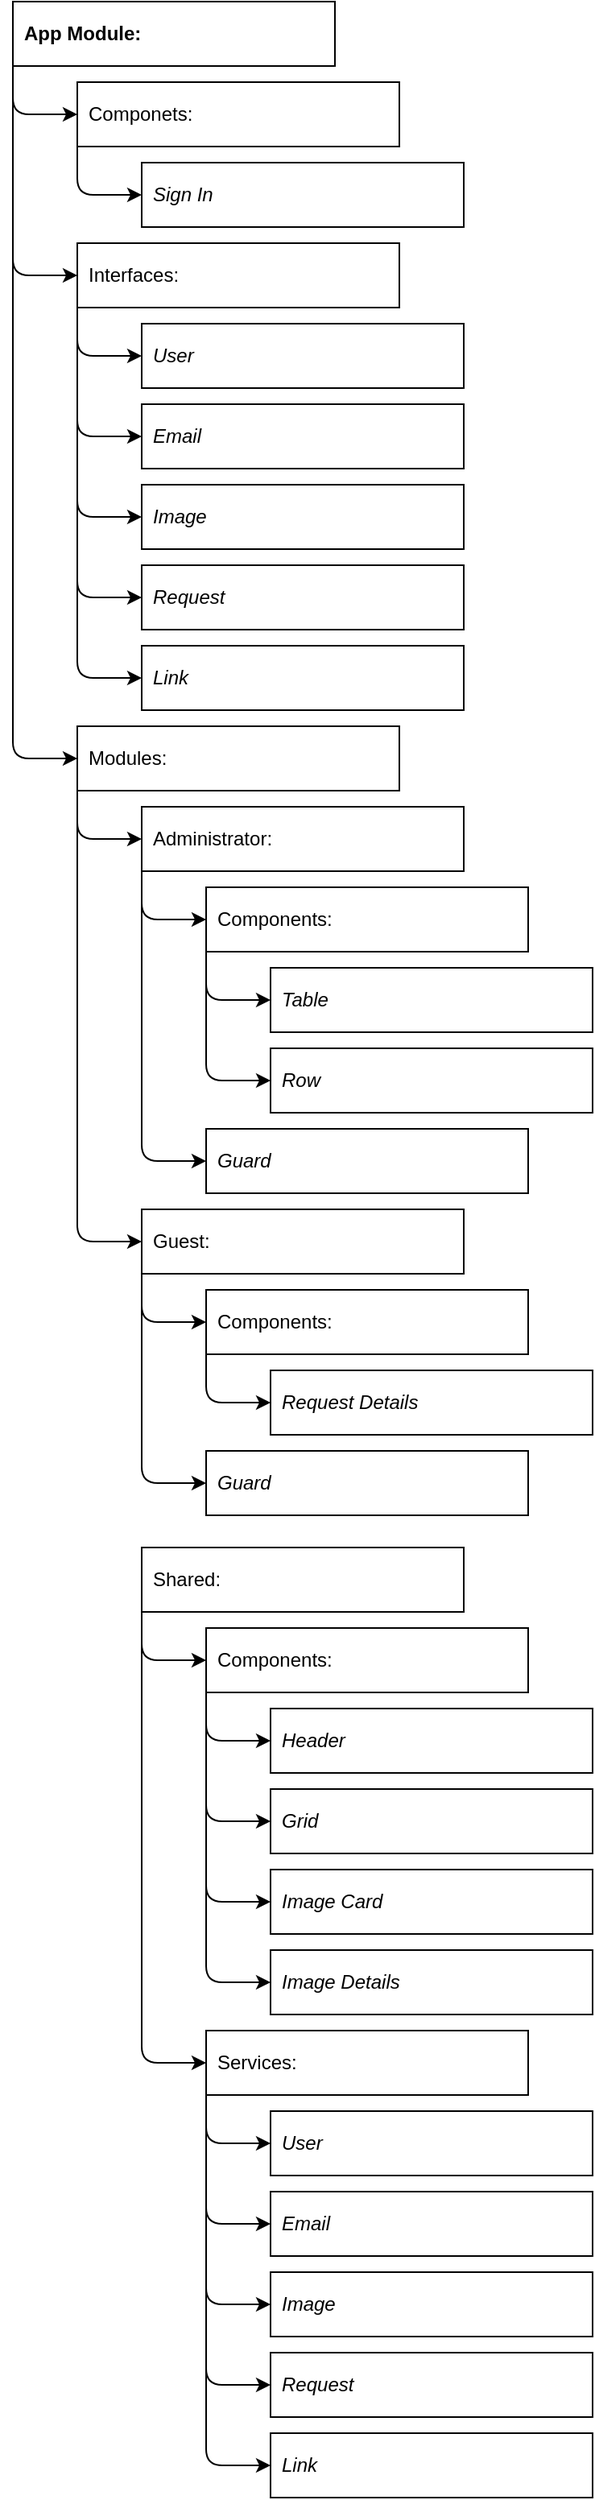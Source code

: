 <mxfile>
    <diagram id="AA2Y2U_JIJL0sAKGaOSc" name="Page-1">
        <mxGraphModel dx="1710" dy="1073" grid="1" gridSize="10" guides="1" tooltips="1" connect="1" arrows="1" fold="1" page="1" pageScale="1" pageWidth="827" pageHeight="1169" math="0" shadow="0">
            <root>
                <mxCell id="0"/>
                <mxCell id="1" parent="0"/>
                <mxCell id="6" style="edgeStyle=none;html=1;exitX=0;exitY=1;exitDx=0;exitDy=0;entryX=0;entryY=0.5;entryDx=0;entryDy=0;" edge="1" parent="1" source="3" target="4">
                    <mxGeometry relative="1" as="geometry">
                        <Array as="points">
                            <mxPoint x="160" y="150"/>
                        </Array>
                    </mxGeometry>
                </mxCell>
                <mxCell id="19" style="edgeStyle=none;html=1;exitX=0;exitY=1;exitDx=0;exitDy=0;entryX=0;entryY=0.5;entryDx=0;entryDy=0;" edge="1" parent="1" source="3" target="8">
                    <mxGeometry relative="1" as="geometry">
                        <Array as="points">
                            <mxPoint x="160" y="250"/>
                        </Array>
                    </mxGeometry>
                </mxCell>
                <mxCell id="31" style="edgeStyle=none;html=1;exitX=0;exitY=1;exitDx=0;exitDy=0;entryX=0;entryY=0.5;entryDx=0;entryDy=0;" edge="1" parent="1" source="3" target="20">
                    <mxGeometry relative="1" as="geometry">
                        <Array as="points">
                            <mxPoint x="160" y="550"/>
                        </Array>
                    </mxGeometry>
                </mxCell>
                <mxCell id="3" value="&lt;b&gt;App Module:&lt;/b&gt;" style="rounded=0;whiteSpace=wrap;html=1;align=left;spacingLeft=5;spacingBottom=5;spacingRight=5;spacingTop=5;" vertex="1" parent="1">
                    <mxGeometry x="160" y="80" width="200" height="40" as="geometry"/>
                </mxCell>
                <mxCell id="7" style="edgeStyle=none;html=1;exitX=0;exitY=1;exitDx=0;exitDy=0;entryX=0;entryY=0.5;entryDx=0;entryDy=0;" edge="1" parent="1" source="4" target="5">
                    <mxGeometry relative="1" as="geometry">
                        <Array as="points">
                            <mxPoint x="200" y="200"/>
                        </Array>
                    </mxGeometry>
                </mxCell>
                <mxCell id="4" value="Componets:" style="rounded=0;whiteSpace=wrap;html=1;align=left;spacingLeft=5;spacingBottom=5;spacingRight=5;spacingTop=5;" vertex="1" parent="1">
                    <mxGeometry x="200" y="130" width="200" height="40" as="geometry"/>
                </mxCell>
                <mxCell id="5" value="Sign In" style="rounded=0;whiteSpace=wrap;html=1;align=left;spacingLeft=5;spacingBottom=5;spacingRight=5;spacingTop=5;fontStyle=2" vertex="1" parent="1">
                    <mxGeometry x="240" y="180" width="200" height="40" as="geometry"/>
                </mxCell>
                <mxCell id="14" style="edgeStyle=none;html=1;exitX=0;exitY=1;exitDx=0;exitDy=0;entryX=0;entryY=0.5;entryDx=0;entryDy=0;" edge="1" parent="1" source="8" target="9">
                    <mxGeometry relative="1" as="geometry">
                        <Array as="points">
                            <mxPoint x="200" y="300"/>
                        </Array>
                    </mxGeometry>
                </mxCell>
                <mxCell id="15" style="edgeStyle=none;html=1;exitX=0;exitY=1;exitDx=0;exitDy=0;entryX=0;entryY=0.5;entryDx=0;entryDy=0;" edge="1" parent="1" source="8" target="10">
                    <mxGeometry relative="1" as="geometry">
                        <Array as="points">
                            <mxPoint x="200" y="350"/>
                        </Array>
                    </mxGeometry>
                </mxCell>
                <mxCell id="16" style="edgeStyle=none;html=1;exitX=0;exitY=1;exitDx=0;exitDy=0;entryX=0;entryY=0.5;entryDx=0;entryDy=0;" edge="1" parent="1" source="8" target="11">
                    <mxGeometry relative="1" as="geometry">
                        <Array as="points">
                            <mxPoint x="200" y="400"/>
                        </Array>
                    </mxGeometry>
                </mxCell>
                <mxCell id="17" style="edgeStyle=none;html=1;exitX=0;exitY=1;exitDx=0;exitDy=0;entryX=0;entryY=0.5;entryDx=0;entryDy=0;" edge="1" parent="1" source="8" target="12">
                    <mxGeometry relative="1" as="geometry">
                        <Array as="points">
                            <mxPoint x="200" y="450"/>
                        </Array>
                    </mxGeometry>
                </mxCell>
                <mxCell id="18" style="edgeStyle=none;html=1;exitX=0;exitY=1;exitDx=0;exitDy=0;entryX=0;entryY=0.5;entryDx=0;entryDy=0;" edge="1" parent="1" source="8" target="13">
                    <mxGeometry relative="1" as="geometry">
                        <Array as="points">
                            <mxPoint x="200" y="500"/>
                        </Array>
                    </mxGeometry>
                </mxCell>
                <mxCell id="8" value="Interfaces:" style="rounded=0;whiteSpace=wrap;html=1;align=left;spacingLeft=5;spacingBottom=5;spacingRight=5;spacingTop=5;" vertex="1" parent="1">
                    <mxGeometry x="200" y="230" width="200" height="40" as="geometry"/>
                </mxCell>
                <mxCell id="9" value="User" style="rounded=0;whiteSpace=wrap;html=1;align=left;spacingLeft=5;spacingBottom=5;spacingRight=5;spacingTop=5;fontStyle=2" vertex="1" parent="1">
                    <mxGeometry x="240" y="280" width="200" height="40" as="geometry"/>
                </mxCell>
                <mxCell id="10" value="Email" style="rounded=0;whiteSpace=wrap;html=1;align=left;spacingLeft=5;spacingBottom=5;spacingRight=5;spacingTop=5;fontStyle=2" vertex="1" parent="1">
                    <mxGeometry x="240" y="330" width="200" height="40" as="geometry"/>
                </mxCell>
                <mxCell id="11" value="Image" style="rounded=0;whiteSpace=wrap;html=1;align=left;spacingLeft=5;spacingBottom=5;spacingRight=5;spacingTop=5;fontStyle=2" vertex="1" parent="1">
                    <mxGeometry x="240" y="380" width="200" height="40" as="geometry"/>
                </mxCell>
                <mxCell id="12" value="Request" style="rounded=0;whiteSpace=wrap;html=1;align=left;spacingLeft=5;spacingBottom=5;spacingRight=5;spacingTop=5;fontStyle=2" vertex="1" parent="1">
                    <mxGeometry x="240" y="430" width="200" height="40" as="geometry"/>
                </mxCell>
                <mxCell id="13" value="Link" style="rounded=0;whiteSpace=wrap;html=1;align=left;spacingLeft=5;spacingBottom=5;spacingRight=5;spacingTop=5;fontStyle=2" vertex="1" parent="1">
                    <mxGeometry x="240" y="480" width="200" height="40" as="geometry"/>
                </mxCell>
                <mxCell id="22" style="edgeStyle=none;html=1;exitX=0;exitY=1;exitDx=0;exitDy=0;entryX=0;entryY=0.5;entryDx=0;entryDy=0;" edge="1" parent="1" source="20" target="21">
                    <mxGeometry relative="1" as="geometry">
                        <Array as="points">
                            <mxPoint x="200" y="600"/>
                        </Array>
                    </mxGeometry>
                </mxCell>
                <mxCell id="37" style="edgeStyle=none;html=1;exitX=0;exitY=1;exitDx=0;exitDy=0;entryX=0;entryY=0.5;entryDx=0;entryDy=0;" edge="1" parent="1" source="20" target="32">
                    <mxGeometry relative="1" as="geometry">
                        <Array as="points">
                            <mxPoint x="200" y="850"/>
                        </Array>
                    </mxGeometry>
                </mxCell>
                <mxCell id="20" value="Modules:" style="rounded=0;whiteSpace=wrap;html=1;align=left;spacingLeft=5;spacingBottom=5;spacingRight=5;spacingTop=5;" vertex="1" parent="1">
                    <mxGeometry x="200" y="530" width="200" height="40" as="geometry"/>
                </mxCell>
                <mxCell id="24" style="edgeStyle=none;html=1;exitX=0;exitY=1;exitDx=0;exitDy=0;entryX=0;entryY=0.5;entryDx=0;entryDy=0;" edge="1" parent="1" source="21" target="23">
                    <mxGeometry relative="1" as="geometry">
                        <Array as="points">
                            <mxPoint x="240" y="650"/>
                        </Array>
                    </mxGeometry>
                </mxCell>
                <mxCell id="30" style="edgeStyle=none;html=1;exitX=0;exitY=0.75;exitDx=0;exitDy=0;entryX=0;entryY=0.5;entryDx=0;entryDy=0;" edge="1" parent="1" source="21" target="29">
                    <mxGeometry relative="1" as="geometry">
                        <Array as="points">
                            <mxPoint x="240" y="800"/>
                        </Array>
                    </mxGeometry>
                </mxCell>
                <mxCell id="21" value="Administrator:" style="rounded=0;whiteSpace=wrap;html=1;align=left;spacingLeft=5;spacingBottom=5;spacingRight=5;spacingTop=5;" vertex="1" parent="1">
                    <mxGeometry x="240" y="580" width="200" height="40" as="geometry"/>
                </mxCell>
                <mxCell id="26" style="edgeStyle=none;html=1;exitX=0;exitY=1;exitDx=0;exitDy=0;entryX=0;entryY=0.5;entryDx=0;entryDy=0;" edge="1" parent="1" source="23" target="25">
                    <mxGeometry relative="1" as="geometry">
                        <Array as="points">
                            <mxPoint x="280" y="700"/>
                        </Array>
                    </mxGeometry>
                </mxCell>
                <mxCell id="28" style="edgeStyle=none;html=1;exitX=0;exitY=1;exitDx=0;exitDy=0;entryX=0;entryY=0.5;entryDx=0;entryDy=0;" edge="1" parent="1" source="23" target="27">
                    <mxGeometry relative="1" as="geometry">
                        <Array as="points">
                            <mxPoint x="280" y="750"/>
                        </Array>
                    </mxGeometry>
                </mxCell>
                <mxCell id="23" value="Components:" style="rounded=0;whiteSpace=wrap;html=1;align=left;spacingLeft=5;spacingBottom=5;spacingRight=5;spacingTop=5;" vertex="1" parent="1">
                    <mxGeometry x="280" y="630" width="200" height="40" as="geometry"/>
                </mxCell>
                <mxCell id="25" value="Table" style="rounded=0;whiteSpace=wrap;html=1;align=left;spacingLeft=5;spacingBottom=5;spacingRight=5;spacingTop=5;fontStyle=2" vertex="1" parent="1">
                    <mxGeometry x="320" y="680" width="200" height="40" as="geometry"/>
                </mxCell>
                <mxCell id="27" value="Row" style="rounded=0;whiteSpace=wrap;html=1;align=left;spacingLeft=5;spacingBottom=5;spacingRight=5;spacingTop=5;fontStyle=2" vertex="1" parent="1">
                    <mxGeometry x="320" y="730" width="200" height="40" as="geometry"/>
                </mxCell>
                <mxCell id="29" value="Guard" style="rounded=0;whiteSpace=wrap;html=1;align=left;spacingLeft=5;spacingBottom=5;spacingRight=5;spacingTop=5;fontStyle=2" vertex="1" parent="1">
                    <mxGeometry x="280" y="780" width="200" height="40" as="geometry"/>
                </mxCell>
                <mxCell id="36" style="edgeStyle=none;html=1;exitX=0;exitY=1;exitDx=0;exitDy=0;entryX=0;entryY=0.5;entryDx=0;entryDy=0;" edge="1" parent="1" source="32" target="33">
                    <mxGeometry relative="1" as="geometry">
                        <Array as="points">
                            <mxPoint x="240" y="900"/>
                        </Array>
                    </mxGeometry>
                </mxCell>
                <mxCell id="39" style="edgeStyle=none;html=1;exitX=0;exitY=1;exitDx=0;exitDy=0;entryX=0;entryY=0.5;entryDx=0;entryDy=0;" edge="1" parent="1" source="32" target="38">
                    <mxGeometry relative="1" as="geometry">
                        <Array as="points">
                            <mxPoint x="240" y="1000"/>
                        </Array>
                    </mxGeometry>
                </mxCell>
                <mxCell id="32" value="Guest:" style="rounded=0;whiteSpace=wrap;html=1;align=left;spacingLeft=5;spacingBottom=5;spacingRight=5;spacingTop=5;" vertex="1" parent="1">
                    <mxGeometry x="240" y="830" width="200" height="40" as="geometry"/>
                </mxCell>
                <mxCell id="35" style="edgeStyle=none;html=1;exitX=0;exitY=1;exitDx=0;exitDy=0;entryX=0;entryY=0.5;entryDx=0;entryDy=0;" edge="1" parent="1" source="33" target="34">
                    <mxGeometry relative="1" as="geometry">
                        <Array as="points">
                            <mxPoint x="280" y="950"/>
                        </Array>
                    </mxGeometry>
                </mxCell>
                <mxCell id="33" value="Components:" style="rounded=0;whiteSpace=wrap;html=1;align=left;spacingLeft=5;spacingBottom=5;spacingRight=5;spacingTop=5;" vertex="1" parent="1">
                    <mxGeometry x="280" y="880" width="200" height="40" as="geometry"/>
                </mxCell>
                <mxCell id="34" value="Request Details" style="rounded=0;whiteSpace=wrap;html=1;align=left;spacingLeft=5;spacingBottom=5;spacingRight=5;spacingTop=5;fontStyle=2" vertex="1" parent="1">
                    <mxGeometry x="320" y="930" width="200" height="40" as="geometry"/>
                </mxCell>
                <mxCell id="38" value="Guard" style="rounded=0;whiteSpace=wrap;html=1;align=left;spacingLeft=5;spacingBottom=5;spacingRight=5;spacingTop=5;fontStyle=2" vertex="1" parent="1">
                    <mxGeometry x="280" y="980" width="200" height="40" as="geometry"/>
                </mxCell>
                <mxCell id="62" style="edgeStyle=none;html=1;exitX=0;exitY=1;exitDx=0;exitDy=0;entryX=0;entryY=0.5;entryDx=0;entryDy=0;" edge="1" parent="1" source="40" target="41">
                    <mxGeometry relative="1" as="geometry">
                        <Array as="points">
                            <mxPoint x="240" y="1110"/>
                        </Array>
                    </mxGeometry>
                </mxCell>
                <mxCell id="63" style="edgeStyle=none;html=1;exitX=0;exitY=1;exitDx=0;exitDy=0;entryX=0;entryY=0.5;entryDx=0;entryDy=0;" edge="1" parent="1" source="40" target="46">
                    <mxGeometry relative="1" as="geometry">
                        <Array as="points">
                            <mxPoint x="240" y="1360"/>
                        </Array>
                    </mxGeometry>
                </mxCell>
                <mxCell id="40" value="Shared:" style="rounded=0;whiteSpace=wrap;html=1;align=left;spacingLeft=5;spacingBottom=5;spacingRight=5;spacingTop=5;" vertex="1" parent="1">
                    <mxGeometry x="240" y="1040" width="200" height="40" as="geometry"/>
                </mxCell>
                <mxCell id="58" style="edgeStyle=none;html=1;exitX=0;exitY=1;exitDx=0;exitDy=0;entryX=0;entryY=0.5;entryDx=0;entryDy=0;" edge="1" parent="1" source="41" target="42">
                    <mxGeometry relative="1" as="geometry">
                        <Array as="points">
                            <mxPoint x="280" y="1160"/>
                        </Array>
                    </mxGeometry>
                </mxCell>
                <mxCell id="59" style="edgeStyle=none;html=1;exitX=0;exitY=1;exitDx=0;exitDy=0;entryX=0;entryY=0.5;entryDx=0;entryDy=0;" edge="1" parent="1" source="41" target="43">
                    <mxGeometry relative="1" as="geometry">
                        <Array as="points">
                            <mxPoint x="280" y="1210"/>
                        </Array>
                    </mxGeometry>
                </mxCell>
                <mxCell id="60" style="edgeStyle=none;html=1;exitX=0;exitY=1;exitDx=0;exitDy=0;entryX=0;entryY=0.5;entryDx=0;entryDy=0;" edge="1" parent="1" source="41" target="44">
                    <mxGeometry relative="1" as="geometry">
                        <Array as="points">
                            <mxPoint x="280" y="1260"/>
                        </Array>
                    </mxGeometry>
                </mxCell>
                <mxCell id="61" style="edgeStyle=none;html=1;exitX=0;exitY=1;exitDx=0;exitDy=0;entryX=0;entryY=0.5;entryDx=0;entryDy=0;" edge="1" parent="1" source="41" target="45">
                    <mxGeometry relative="1" as="geometry">
                        <Array as="points">
                            <mxPoint x="280" y="1310"/>
                        </Array>
                    </mxGeometry>
                </mxCell>
                <mxCell id="41" value="Components:" style="rounded=0;whiteSpace=wrap;html=1;align=left;spacingLeft=5;spacingBottom=5;spacingRight=5;spacingTop=5;" vertex="1" parent="1">
                    <mxGeometry x="280" y="1090" width="200" height="40" as="geometry"/>
                </mxCell>
                <mxCell id="42" value="Header" style="rounded=0;whiteSpace=wrap;html=1;align=left;spacingLeft=5;spacingBottom=5;spacingRight=5;spacingTop=5;fontStyle=2" vertex="1" parent="1">
                    <mxGeometry x="320" y="1140" width="200" height="40" as="geometry"/>
                </mxCell>
                <mxCell id="43" value="Grid" style="rounded=0;whiteSpace=wrap;html=1;align=left;spacingLeft=5;spacingBottom=5;spacingRight=5;spacingTop=5;fontStyle=2" vertex="1" parent="1">
                    <mxGeometry x="320" y="1190" width="200" height="40" as="geometry"/>
                </mxCell>
                <mxCell id="44" value="Image Card" style="rounded=0;whiteSpace=wrap;html=1;align=left;spacingLeft=5;spacingBottom=5;spacingRight=5;spacingTop=5;fontStyle=2" vertex="1" parent="1">
                    <mxGeometry x="320" y="1240" width="200" height="40" as="geometry"/>
                </mxCell>
                <mxCell id="45" value="Image Details" style="rounded=0;whiteSpace=wrap;html=1;align=left;spacingLeft=5;spacingBottom=5;spacingRight=5;spacingTop=5;fontStyle=2" vertex="1" parent="1">
                    <mxGeometry x="320" y="1290" width="200" height="40" as="geometry"/>
                </mxCell>
                <mxCell id="52" style="edgeStyle=none;html=1;exitX=0;exitY=1;exitDx=0;exitDy=0;entryX=0;entryY=0.5;entryDx=0;entryDy=0;" edge="1" parent="1" source="46" target="47">
                    <mxGeometry relative="1" as="geometry">
                        <Array as="points">
                            <mxPoint x="280" y="1410"/>
                        </Array>
                    </mxGeometry>
                </mxCell>
                <mxCell id="54" style="edgeStyle=none;html=1;exitX=0;exitY=1;exitDx=0;exitDy=0;entryX=0;entryY=0.5;entryDx=0;entryDy=0;" edge="1" parent="1" source="46" target="48">
                    <mxGeometry relative="1" as="geometry">
                        <Array as="points">
                            <mxPoint x="280" y="1460"/>
                        </Array>
                    </mxGeometry>
                </mxCell>
                <mxCell id="55" style="edgeStyle=none;html=1;exitX=0;exitY=1;exitDx=0;exitDy=0;entryX=0;entryY=0.5;entryDx=0;entryDy=0;" edge="1" parent="1" source="46" target="49">
                    <mxGeometry relative="1" as="geometry">
                        <Array as="points">
                            <mxPoint x="280" y="1510"/>
                        </Array>
                    </mxGeometry>
                </mxCell>
                <mxCell id="56" style="edgeStyle=none;html=1;exitX=0;exitY=1;exitDx=0;exitDy=0;entryX=0;entryY=0.5;entryDx=0;entryDy=0;" edge="1" parent="1" source="46" target="50">
                    <mxGeometry relative="1" as="geometry">
                        <Array as="points">
                            <mxPoint x="280" y="1560"/>
                        </Array>
                    </mxGeometry>
                </mxCell>
                <mxCell id="57" style="edgeStyle=none;html=1;exitX=0;exitY=1;exitDx=0;exitDy=0;entryX=0;entryY=0.5;entryDx=0;entryDy=0;" edge="1" parent="1" source="46" target="51">
                    <mxGeometry relative="1" as="geometry">
                        <Array as="points">
                            <mxPoint x="280" y="1610"/>
                        </Array>
                    </mxGeometry>
                </mxCell>
                <mxCell id="46" value="Services:" style="rounded=0;whiteSpace=wrap;html=1;align=left;spacingLeft=5;spacingBottom=5;spacingRight=5;spacingTop=5;" vertex="1" parent="1">
                    <mxGeometry x="280" y="1340" width="200" height="40" as="geometry"/>
                </mxCell>
                <mxCell id="47" value="User" style="rounded=0;whiteSpace=wrap;html=1;align=left;spacingLeft=5;spacingBottom=5;spacingRight=5;spacingTop=5;fontStyle=2" vertex="1" parent="1">
                    <mxGeometry x="320" y="1390" width="200" height="40" as="geometry"/>
                </mxCell>
                <mxCell id="48" value="Email" style="rounded=0;whiteSpace=wrap;html=1;align=left;spacingLeft=5;spacingBottom=5;spacingRight=5;spacingTop=5;fontStyle=2" vertex="1" parent="1">
                    <mxGeometry x="320" y="1440" width="200" height="40" as="geometry"/>
                </mxCell>
                <mxCell id="49" value="Image" style="rounded=0;whiteSpace=wrap;html=1;align=left;spacingLeft=5;spacingBottom=5;spacingRight=5;spacingTop=5;fontStyle=2" vertex="1" parent="1">
                    <mxGeometry x="320" y="1490" width="200" height="40" as="geometry"/>
                </mxCell>
                <mxCell id="50" value="Request" style="rounded=0;whiteSpace=wrap;html=1;align=left;spacingLeft=5;spacingBottom=5;spacingRight=5;spacingTop=5;fontStyle=2" vertex="1" parent="1">
                    <mxGeometry x="320" y="1540" width="200" height="40" as="geometry"/>
                </mxCell>
                <mxCell id="51" value="Link" style="rounded=0;whiteSpace=wrap;html=1;align=left;spacingLeft=5;spacingBottom=5;spacingRight=5;spacingTop=5;fontStyle=2" vertex="1" parent="1">
                    <mxGeometry x="320" y="1590" width="200" height="40" as="geometry"/>
                </mxCell>
            </root>
        </mxGraphModel>
    </diagram>
</mxfile>